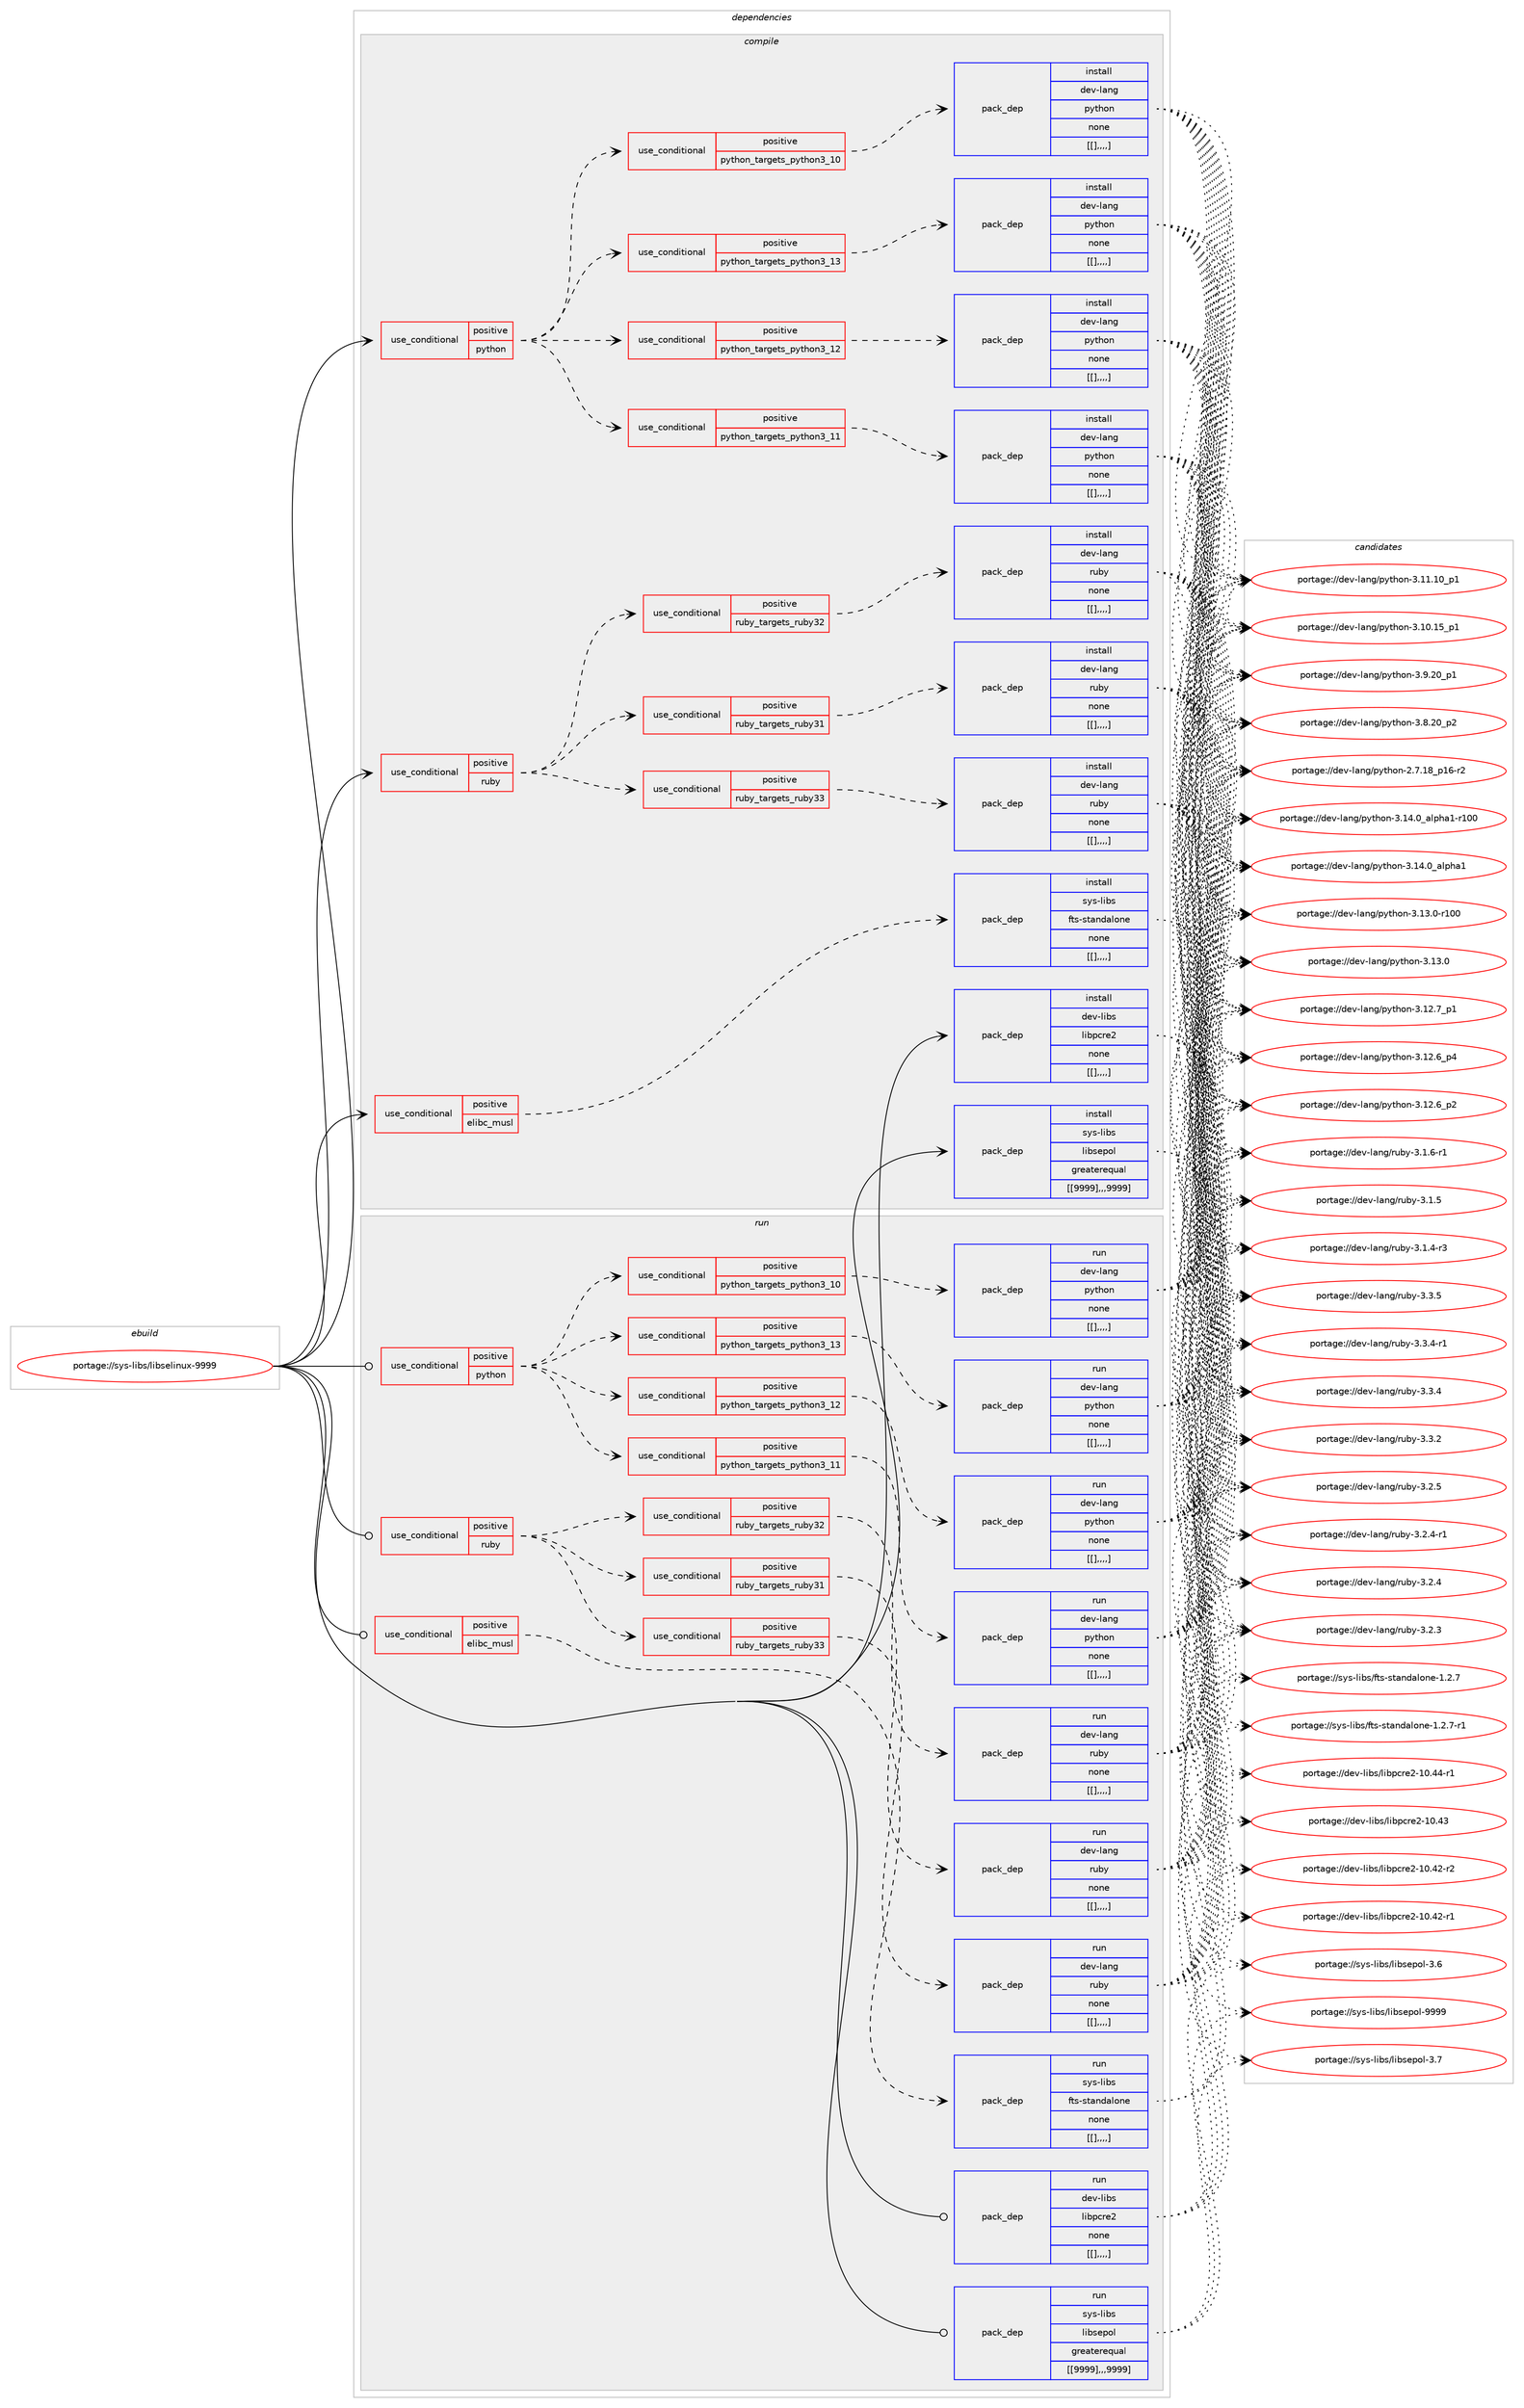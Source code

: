 digraph prolog {

# *************
# Graph options
# *************

newrank=true;
concentrate=true;
compound=true;
graph [rankdir=LR,fontname=Helvetica,fontsize=10,ranksep=1.5];#, ranksep=2.5, nodesep=0.2];
edge  [arrowhead=vee];
node  [fontname=Helvetica,fontsize=10];

# **********
# The ebuild
# **********

subgraph cluster_leftcol {
color=gray;
label=<<i>ebuild</i>>;
id [label="portage://sys-libs/libselinux-9999", color=red, width=4, href="../sys-libs/libselinux-9999.svg"];
}

# ****************
# The dependencies
# ****************

subgraph cluster_midcol {
color=gray;
label=<<i>dependencies</i>>;
subgraph cluster_compile {
fillcolor="#eeeeee";
style=filled;
label=<<i>compile</i>>;
subgraph cond124552 {
dependency465092 [label=<<TABLE BORDER="0" CELLBORDER="1" CELLSPACING="0" CELLPADDING="4"><TR><TD ROWSPAN="3" CELLPADDING="10">use_conditional</TD></TR><TR><TD>positive</TD></TR><TR><TD>elibc_musl</TD></TR></TABLE>>, shape=none, color=red];
subgraph pack337364 {
dependency465265 [label=<<TABLE BORDER="0" CELLBORDER="1" CELLSPACING="0" CELLPADDING="4" WIDTH="220"><TR><TD ROWSPAN="6" CELLPADDING="30">pack_dep</TD></TR><TR><TD WIDTH="110">install</TD></TR><TR><TD>sys-libs</TD></TR><TR><TD>fts-standalone</TD></TR><TR><TD>none</TD></TR><TR><TD>[[],,,,]</TD></TR></TABLE>>, shape=none, color=blue];
}
dependency465092:e -> dependency465265:w [weight=20,style="dashed",arrowhead="vee"];
}
id:e -> dependency465092:w [weight=20,style="solid",arrowhead="vee"];
subgraph cond124660 {
dependency465354 [label=<<TABLE BORDER="0" CELLBORDER="1" CELLSPACING="0" CELLPADDING="4"><TR><TD ROWSPAN="3" CELLPADDING="10">use_conditional</TD></TR><TR><TD>positive</TD></TR><TR><TD>python</TD></TR></TABLE>>, shape=none, color=red];
subgraph cond124706 {
dependency465427 [label=<<TABLE BORDER="0" CELLBORDER="1" CELLSPACING="0" CELLPADDING="4"><TR><TD ROWSPAN="3" CELLPADDING="10">use_conditional</TD></TR><TR><TD>positive</TD></TR><TR><TD>python_targets_python3_10</TD></TR></TABLE>>, shape=none, color=red];
subgraph pack337456 {
dependency465448 [label=<<TABLE BORDER="0" CELLBORDER="1" CELLSPACING="0" CELLPADDING="4" WIDTH="220"><TR><TD ROWSPAN="6" CELLPADDING="30">pack_dep</TD></TR><TR><TD WIDTH="110">install</TD></TR><TR><TD>dev-lang</TD></TR><TR><TD>python</TD></TR><TR><TD>none</TD></TR><TR><TD>[[],,,,]</TD></TR></TABLE>>, shape=none, color=blue];
}
dependency465427:e -> dependency465448:w [weight=20,style="dashed",arrowhead="vee"];
}
dependency465354:e -> dependency465427:w [weight=20,style="dashed",arrowhead="vee"];
subgraph cond124742 {
dependency465542 [label=<<TABLE BORDER="0" CELLBORDER="1" CELLSPACING="0" CELLPADDING="4"><TR><TD ROWSPAN="3" CELLPADDING="10">use_conditional</TD></TR><TR><TD>positive</TD></TR><TR><TD>python_targets_python3_11</TD></TR></TABLE>>, shape=none, color=red];
subgraph pack337548 {
dependency465567 [label=<<TABLE BORDER="0" CELLBORDER="1" CELLSPACING="0" CELLPADDING="4" WIDTH="220"><TR><TD ROWSPAN="6" CELLPADDING="30">pack_dep</TD></TR><TR><TD WIDTH="110">install</TD></TR><TR><TD>dev-lang</TD></TR><TR><TD>python</TD></TR><TR><TD>none</TD></TR><TR><TD>[[],,,,]</TD></TR></TABLE>>, shape=none, color=blue];
}
dependency465542:e -> dependency465567:w [weight=20,style="dashed",arrowhead="vee"];
}
dependency465354:e -> dependency465542:w [weight=20,style="dashed",arrowhead="vee"];
subgraph cond124786 {
dependency465715 [label=<<TABLE BORDER="0" CELLBORDER="1" CELLSPACING="0" CELLPADDING="4"><TR><TD ROWSPAN="3" CELLPADDING="10">use_conditional</TD></TR><TR><TD>positive</TD></TR><TR><TD>python_targets_python3_12</TD></TR></TABLE>>, shape=none, color=red];
subgraph pack337650 {
dependency465791 [label=<<TABLE BORDER="0" CELLBORDER="1" CELLSPACING="0" CELLPADDING="4" WIDTH="220"><TR><TD ROWSPAN="6" CELLPADDING="30">pack_dep</TD></TR><TR><TD WIDTH="110">install</TD></TR><TR><TD>dev-lang</TD></TR><TR><TD>python</TD></TR><TR><TD>none</TD></TR><TR><TD>[[],,,,]</TD></TR></TABLE>>, shape=none, color=blue];
}
dependency465715:e -> dependency465791:w [weight=20,style="dashed",arrowhead="vee"];
}
dependency465354:e -> dependency465715:w [weight=20,style="dashed",arrowhead="vee"];
subgraph cond124853 {
dependency465841 [label=<<TABLE BORDER="0" CELLBORDER="1" CELLSPACING="0" CELLPADDING="4"><TR><TD ROWSPAN="3" CELLPADDING="10">use_conditional</TD></TR><TR><TD>positive</TD></TR><TR><TD>python_targets_python3_13</TD></TR></TABLE>>, shape=none, color=red];
subgraph pack337727 {
dependency465863 [label=<<TABLE BORDER="0" CELLBORDER="1" CELLSPACING="0" CELLPADDING="4" WIDTH="220"><TR><TD ROWSPAN="6" CELLPADDING="30">pack_dep</TD></TR><TR><TD WIDTH="110">install</TD></TR><TR><TD>dev-lang</TD></TR><TR><TD>python</TD></TR><TR><TD>none</TD></TR><TR><TD>[[],,,,]</TD></TR></TABLE>>, shape=none, color=blue];
}
dependency465841:e -> dependency465863:w [weight=20,style="dashed",arrowhead="vee"];
}
dependency465354:e -> dependency465841:w [weight=20,style="dashed",arrowhead="vee"];
}
id:e -> dependency465354:w [weight=20,style="solid",arrowhead="vee"];
subgraph cond124864 {
dependency465870 [label=<<TABLE BORDER="0" CELLBORDER="1" CELLSPACING="0" CELLPADDING="4"><TR><TD ROWSPAN="3" CELLPADDING="10">use_conditional</TD></TR><TR><TD>positive</TD></TR><TR><TD>ruby</TD></TR></TABLE>>, shape=none, color=red];
subgraph cond124870 {
dependency465907 [label=<<TABLE BORDER="0" CELLBORDER="1" CELLSPACING="0" CELLPADDING="4"><TR><TD ROWSPAN="3" CELLPADDING="10">use_conditional</TD></TR><TR><TD>positive</TD></TR><TR><TD>ruby_targets_ruby31</TD></TR></TABLE>>, shape=none, color=red];
subgraph pack337798 {
dependency465969 [label=<<TABLE BORDER="0" CELLBORDER="1" CELLSPACING="0" CELLPADDING="4" WIDTH="220"><TR><TD ROWSPAN="6" CELLPADDING="30">pack_dep</TD></TR><TR><TD WIDTH="110">install</TD></TR><TR><TD>dev-lang</TD></TR><TR><TD>ruby</TD></TR><TR><TD>none</TD></TR><TR><TD>[[],,,,]</TD></TR></TABLE>>, shape=none, color=blue];
}
dependency465907:e -> dependency465969:w [weight=20,style="dashed",arrowhead="vee"];
}
dependency465870:e -> dependency465907:w [weight=20,style="dashed",arrowhead="vee"];
subgraph cond124900 {
dependency465985 [label=<<TABLE BORDER="0" CELLBORDER="1" CELLSPACING="0" CELLPADDING="4"><TR><TD ROWSPAN="3" CELLPADDING="10">use_conditional</TD></TR><TR><TD>positive</TD></TR><TR><TD>ruby_targets_ruby32</TD></TR></TABLE>>, shape=none, color=red];
subgraph pack337818 {
dependency465987 [label=<<TABLE BORDER="0" CELLBORDER="1" CELLSPACING="0" CELLPADDING="4" WIDTH="220"><TR><TD ROWSPAN="6" CELLPADDING="30">pack_dep</TD></TR><TR><TD WIDTH="110">install</TD></TR><TR><TD>dev-lang</TD></TR><TR><TD>ruby</TD></TR><TR><TD>none</TD></TR><TR><TD>[[],,,,]</TD></TR></TABLE>>, shape=none, color=blue];
}
dependency465985:e -> dependency465987:w [weight=20,style="dashed",arrowhead="vee"];
}
dependency465870:e -> dependency465985:w [weight=20,style="dashed",arrowhead="vee"];
subgraph cond124917 {
dependency466015 [label=<<TABLE BORDER="0" CELLBORDER="1" CELLSPACING="0" CELLPADDING="4"><TR><TD ROWSPAN="3" CELLPADDING="10">use_conditional</TD></TR><TR><TD>positive</TD></TR><TR><TD>ruby_targets_ruby33</TD></TR></TABLE>>, shape=none, color=red];
subgraph pack337837 {
dependency466018 [label=<<TABLE BORDER="0" CELLBORDER="1" CELLSPACING="0" CELLPADDING="4" WIDTH="220"><TR><TD ROWSPAN="6" CELLPADDING="30">pack_dep</TD></TR><TR><TD WIDTH="110">install</TD></TR><TR><TD>dev-lang</TD></TR><TR><TD>ruby</TD></TR><TR><TD>none</TD></TR><TR><TD>[[],,,,]</TD></TR></TABLE>>, shape=none, color=blue];
}
dependency466015:e -> dependency466018:w [weight=20,style="dashed",arrowhead="vee"];
}
dependency465870:e -> dependency466015:w [weight=20,style="dashed",arrowhead="vee"];
}
id:e -> dependency465870:w [weight=20,style="solid",arrowhead="vee"];
subgraph pack337841 {
dependency466021 [label=<<TABLE BORDER="0" CELLBORDER="1" CELLSPACING="0" CELLPADDING="4" WIDTH="220"><TR><TD ROWSPAN="6" CELLPADDING="30">pack_dep</TD></TR><TR><TD WIDTH="110">install</TD></TR><TR><TD>dev-libs</TD></TR><TR><TD>libpcre2</TD></TR><TR><TD>none</TD></TR><TR><TD>[[],,,,]</TD></TR></TABLE>>, shape=none, color=blue];
}
id:e -> dependency466021:w [weight=20,style="solid",arrowhead="vee"];
subgraph pack337849 {
dependency466066 [label=<<TABLE BORDER="0" CELLBORDER="1" CELLSPACING="0" CELLPADDING="4" WIDTH="220"><TR><TD ROWSPAN="6" CELLPADDING="30">pack_dep</TD></TR><TR><TD WIDTH="110">install</TD></TR><TR><TD>sys-libs</TD></TR><TR><TD>libsepol</TD></TR><TR><TD>greaterequal</TD></TR><TR><TD>[[9999],,,9999]</TD></TR></TABLE>>, shape=none, color=blue];
}
id:e -> dependency466066:w [weight=20,style="solid",arrowhead="vee"];
}
subgraph cluster_compileandrun {
fillcolor="#eeeeee";
style=filled;
label=<<i>compile and run</i>>;
}
subgraph cluster_run {
fillcolor="#eeeeee";
style=filled;
label=<<i>run</i>>;
subgraph cond124941 {
dependency466081 [label=<<TABLE BORDER="0" CELLBORDER="1" CELLSPACING="0" CELLPADDING="4"><TR><TD ROWSPAN="3" CELLPADDING="10">use_conditional</TD></TR><TR><TD>positive</TD></TR><TR><TD>elibc_musl</TD></TR></TABLE>>, shape=none, color=red];
subgraph pack337892 {
dependency466113 [label=<<TABLE BORDER="0" CELLBORDER="1" CELLSPACING="0" CELLPADDING="4" WIDTH="220"><TR><TD ROWSPAN="6" CELLPADDING="30">pack_dep</TD></TR><TR><TD WIDTH="110">run</TD></TR><TR><TD>sys-libs</TD></TR><TR><TD>fts-standalone</TD></TR><TR><TD>none</TD></TR><TR><TD>[[],,,,]</TD></TR></TABLE>>, shape=none, color=blue];
}
dependency466081:e -> dependency466113:w [weight=20,style="dashed",arrowhead="vee"];
}
id:e -> dependency466081:w [weight=20,style="solid",arrowhead="odot"];
subgraph cond124957 {
dependency466129 [label=<<TABLE BORDER="0" CELLBORDER="1" CELLSPACING="0" CELLPADDING="4"><TR><TD ROWSPAN="3" CELLPADDING="10">use_conditional</TD></TR><TR><TD>positive</TD></TR><TR><TD>python</TD></TR></TABLE>>, shape=none, color=red];
subgraph cond124966 {
dependency466152 [label=<<TABLE BORDER="0" CELLBORDER="1" CELLSPACING="0" CELLPADDING="4"><TR><TD ROWSPAN="3" CELLPADDING="10">use_conditional</TD></TR><TR><TD>positive</TD></TR><TR><TD>python_targets_python3_10</TD></TR></TABLE>>, shape=none, color=red];
subgraph pack337933 {
dependency466183 [label=<<TABLE BORDER="0" CELLBORDER="1" CELLSPACING="0" CELLPADDING="4" WIDTH="220"><TR><TD ROWSPAN="6" CELLPADDING="30">pack_dep</TD></TR><TR><TD WIDTH="110">run</TD></TR><TR><TD>dev-lang</TD></TR><TR><TD>python</TD></TR><TR><TD>none</TD></TR><TR><TD>[[],,,,]</TD></TR></TABLE>>, shape=none, color=blue];
}
dependency466152:e -> dependency466183:w [weight=20,style="dashed",arrowhead="vee"];
}
dependency466129:e -> dependency466152:w [weight=20,style="dashed",arrowhead="vee"];
subgraph cond124982 {
dependency466214 [label=<<TABLE BORDER="0" CELLBORDER="1" CELLSPACING="0" CELLPADDING="4"><TR><TD ROWSPAN="3" CELLPADDING="10">use_conditional</TD></TR><TR><TD>positive</TD></TR><TR><TD>python_targets_python3_11</TD></TR></TABLE>>, shape=none, color=red];
subgraph pack337972 {
dependency466246 [label=<<TABLE BORDER="0" CELLBORDER="1" CELLSPACING="0" CELLPADDING="4" WIDTH="220"><TR><TD ROWSPAN="6" CELLPADDING="30">pack_dep</TD></TR><TR><TD WIDTH="110">run</TD></TR><TR><TD>dev-lang</TD></TR><TR><TD>python</TD></TR><TR><TD>none</TD></TR><TR><TD>[[],,,,]</TD></TR></TABLE>>, shape=none, color=blue];
}
dependency466214:e -> dependency466246:w [weight=20,style="dashed",arrowhead="vee"];
}
dependency466129:e -> dependency466214:w [weight=20,style="dashed",arrowhead="vee"];
subgraph cond125003 {
dependency466259 [label=<<TABLE BORDER="0" CELLBORDER="1" CELLSPACING="0" CELLPADDING="4"><TR><TD ROWSPAN="3" CELLPADDING="10">use_conditional</TD></TR><TR><TD>positive</TD></TR><TR><TD>python_targets_python3_12</TD></TR></TABLE>>, shape=none, color=red];
subgraph pack338039 {
dependency466354 [label=<<TABLE BORDER="0" CELLBORDER="1" CELLSPACING="0" CELLPADDING="4" WIDTH="220"><TR><TD ROWSPAN="6" CELLPADDING="30">pack_dep</TD></TR><TR><TD WIDTH="110">run</TD></TR><TR><TD>dev-lang</TD></TR><TR><TD>python</TD></TR><TR><TD>none</TD></TR><TR><TD>[[],,,,]</TD></TR></TABLE>>, shape=none, color=blue];
}
dependency466259:e -> dependency466354:w [weight=20,style="dashed",arrowhead="vee"];
}
dependency466129:e -> dependency466259:w [weight=20,style="dashed",arrowhead="vee"];
subgraph cond125046 {
dependency466370 [label=<<TABLE BORDER="0" CELLBORDER="1" CELLSPACING="0" CELLPADDING="4"><TR><TD ROWSPAN="3" CELLPADDING="10">use_conditional</TD></TR><TR><TD>positive</TD></TR><TR><TD>python_targets_python3_13</TD></TR></TABLE>>, shape=none, color=red];
subgraph pack338062 {
dependency466377 [label=<<TABLE BORDER="0" CELLBORDER="1" CELLSPACING="0" CELLPADDING="4" WIDTH="220"><TR><TD ROWSPAN="6" CELLPADDING="30">pack_dep</TD></TR><TR><TD WIDTH="110">run</TD></TR><TR><TD>dev-lang</TD></TR><TR><TD>python</TD></TR><TR><TD>none</TD></TR><TR><TD>[[],,,,]</TD></TR></TABLE>>, shape=none, color=blue];
}
dependency466370:e -> dependency466377:w [weight=20,style="dashed",arrowhead="vee"];
}
dependency466129:e -> dependency466370:w [weight=20,style="dashed",arrowhead="vee"];
}
id:e -> dependency466129:w [weight=20,style="solid",arrowhead="odot"];
subgraph cond125055 {
dependency466384 [label=<<TABLE BORDER="0" CELLBORDER="1" CELLSPACING="0" CELLPADDING="4"><TR><TD ROWSPAN="3" CELLPADDING="10">use_conditional</TD></TR><TR><TD>positive</TD></TR><TR><TD>ruby</TD></TR></TABLE>>, shape=none, color=red];
subgraph cond125057 {
dependency466398 [label=<<TABLE BORDER="0" CELLBORDER="1" CELLSPACING="0" CELLPADDING="4"><TR><TD ROWSPAN="3" CELLPADDING="10">use_conditional</TD></TR><TR><TD>positive</TD></TR><TR><TD>ruby_targets_ruby31</TD></TR></TABLE>>, shape=none, color=red];
subgraph pack338082 {
dependency466488 [label=<<TABLE BORDER="0" CELLBORDER="1" CELLSPACING="0" CELLPADDING="4" WIDTH="220"><TR><TD ROWSPAN="6" CELLPADDING="30">pack_dep</TD></TR><TR><TD WIDTH="110">run</TD></TR><TR><TD>dev-lang</TD></TR><TR><TD>ruby</TD></TR><TR><TD>none</TD></TR><TR><TD>[[],,,,]</TD></TR></TABLE>>, shape=none, color=blue];
}
dependency466398:e -> dependency466488:w [weight=20,style="dashed",arrowhead="vee"];
}
dependency466384:e -> dependency466398:w [weight=20,style="dashed",arrowhead="vee"];
subgraph cond125104 {
dependency466518 [label=<<TABLE BORDER="0" CELLBORDER="1" CELLSPACING="0" CELLPADDING="4"><TR><TD ROWSPAN="3" CELLPADDING="10">use_conditional</TD></TR><TR><TD>positive</TD></TR><TR><TD>ruby_targets_ruby32</TD></TR></TABLE>>, shape=none, color=red];
subgraph pack338169 {
dependency466580 [label=<<TABLE BORDER="0" CELLBORDER="1" CELLSPACING="0" CELLPADDING="4" WIDTH="220"><TR><TD ROWSPAN="6" CELLPADDING="30">pack_dep</TD></TR><TR><TD WIDTH="110">run</TD></TR><TR><TD>dev-lang</TD></TR><TR><TD>ruby</TD></TR><TR><TD>none</TD></TR><TR><TD>[[],,,,]</TD></TR></TABLE>>, shape=none, color=blue];
}
dependency466518:e -> dependency466580:w [weight=20,style="dashed",arrowhead="vee"];
}
dependency466384:e -> dependency466518:w [weight=20,style="dashed",arrowhead="vee"];
subgraph cond125140 {
dependency466599 [label=<<TABLE BORDER="0" CELLBORDER="1" CELLSPACING="0" CELLPADDING="4"><TR><TD ROWSPAN="3" CELLPADDING="10">use_conditional</TD></TR><TR><TD>positive</TD></TR><TR><TD>ruby_targets_ruby33</TD></TR></TABLE>>, shape=none, color=red];
subgraph pack338215 {
dependency466643 [label=<<TABLE BORDER="0" CELLBORDER="1" CELLSPACING="0" CELLPADDING="4" WIDTH="220"><TR><TD ROWSPAN="6" CELLPADDING="30">pack_dep</TD></TR><TR><TD WIDTH="110">run</TD></TR><TR><TD>dev-lang</TD></TR><TR><TD>ruby</TD></TR><TR><TD>none</TD></TR><TR><TD>[[],,,,]</TD></TR></TABLE>>, shape=none, color=blue];
}
dependency466599:e -> dependency466643:w [weight=20,style="dashed",arrowhead="vee"];
}
dependency466384:e -> dependency466599:w [weight=20,style="dashed",arrowhead="vee"];
}
id:e -> dependency466384:w [weight=20,style="solid",arrowhead="odot"];
subgraph pack338225 {
dependency466665 [label=<<TABLE BORDER="0" CELLBORDER="1" CELLSPACING="0" CELLPADDING="4" WIDTH="220"><TR><TD ROWSPAN="6" CELLPADDING="30">pack_dep</TD></TR><TR><TD WIDTH="110">run</TD></TR><TR><TD>dev-libs</TD></TR><TR><TD>libpcre2</TD></TR><TR><TD>none</TD></TR><TR><TD>[[],,,,]</TD></TR></TABLE>>, shape=none, color=blue];
}
id:e -> dependency466665:w [weight=20,style="solid",arrowhead="odot"];
subgraph pack338250 {
dependency466717 [label=<<TABLE BORDER="0" CELLBORDER="1" CELLSPACING="0" CELLPADDING="4" WIDTH="220"><TR><TD ROWSPAN="6" CELLPADDING="30">pack_dep</TD></TR><TR><TD WIDTH="110">run</TD></TR><TR><TD>sys-libs</TD></TR><TR><TD>libsepol</TD></TR><TR><TD>greaterequal</TD></TR><TR><TD>[[9999],,,9999]</TD></TR></TABLE>>, shape=none, color=blue];
}
id:e -> dependency466717:w [weight=20,style="solid",arrowhead="odot"];
}
}

# **************
# The candidates
# **************

subgraph cluster_choices {
rank=same;
color=gray;
label=<<i>candidates</i>>;

subgraph choice337962 {
color=black;
nodesep=1;
choice1151211154510810598115471021161154511511697110100971081111101014549465046554511449 [label="portage://sys-libs/fts-standalone-1.2.7-r1", color=red, width=4,href="../sys-libs/fts-standalone-1.2.7-r1.svg"];
choice115121115451081059811547102116115451151169711010097108111110101454946504655 [label="portage://sys-libs/fts-standalone-1.2.7", color=red, width=4,href="../sys-libs/fts-standalone-1.2.7.svg"];
dependency465265:e -> choice1151211154510810598115471021161154511511697110100971081111101014549465046554511449:w [style=dotted,weight="100"];
dependency465265:e -> choice115121115451081059811547102116115451151169711010097108111110101454946504655:w [style=dotted,weight="100"];
}
subgraph choice337966 {
color=black;
nodesep=1;
choice100101118451089711010347112121116104111110455146495246489597108112104974945114494848 [label="portage://dev-lang/python-3.14.0_alpha1-r100", color=red, width=4,href="../dev-lang/python-3.14.0_alpha1-r100.svg"];
choice1001011184510897110103471121211161041111104551464952464895971081121049749 [label="portage://dev-lang/python-3.14.0_alpha1", color=red, width=4,href="../dev-lang/python-3.14.0_alpha1.svg"];
choice1001011184510897110103471121211161041111104551464951464845114494848 [label="portage://dev-lang/python-3.13.0-r100", color=red, width=4,href="../dev-lang/python-3.13.0-r100.svg"];
choice10010111845108971101034711212111610411111045514649514648 [label="portage://dev-lang/python-3.13.0", color=red, width=4,href="../dev-lang/python-3.13.0.svg"];
choice100101118451089711010347112121116104111110455146495046559511249 [label="portage://dev-lang/python-3.12.7_p1", color=red, width=4,href="../dev-lang/python-3.12.7_p1.svg"];
choice100101118451089711010347112121116104111110455146495046549511252 [label="portage://dev-lang/python-3.12.6_p4", color=red, width=4,href="../dev-lang/python-3.12.6_p4.svg"];
choice100101118451089711010347112121116104111110455146495046549511250 [label="portage://dev-lang/python-3.12.6_p2", color=red, width=4,href="../dev-lang/python-3.12.6_p2.svg"];
choice10010111845108971101034711212111610411111045514649494649489511249 [label="portage://dev-lang/python-3.11.10_p1", color=red, width=4,href="../dev-lang/python-3.11.10_p1.svg"];
choice10010111845108971101034711212111610411111045514649484649539511249 [label="portage://dev-lang/python-3.10.15_p1", color=red, width=4,href="../dev-lang/python-3.10.15_p1.svg"];
choice100101118451089711010347112121116104111110455146574650489511249 [label="portage://dev-lang/python-3.9.20_p1", color=red, width=4,href="../dev-lang/python-3.9.20_p1.svg"];
choice100101118451089711010347112121116104111110455146564650489511250 [label="portage://dev-lang/python-3.8.20_p2", color=red, width=4,href="../dev-lang/python-3.8.20_p2.svg"];
choice100101118451089711010347112121116104111110455046554649569511249544511450 [label="portage://dev-lang/python-2.7.18_p16-r2", color=red, width=4,href="../dev-lang/python-2.7.18_p16-r2.svg"];
dependency465448:e -> choice100101118451089711010347112121116104111110455146495246489597108112104974945114494848:w [style=dotted,weight="100"];
dependency465448:e -> choice1001011184510897110103471121211161041111104551464952464895971081121049749:w [style=dotted,weight="100"];
dependency465448:e -> choice1001011184510897110103471121211161041111104551464951464845114494848:w [style=dotted,weight="100"];
dependency465448:e -> choice10010111845108971101034711212111610411111045514649514648:w [style=dotted,weight="100"];
dependency465448:e -> choice100101118451089711010347112121116104111110455146495046559511249:w [style=dotted,weight="100"];
dependency465448:e -> choice100101118451089711010347112121116104111110455146495046549511252:w [style=dotted,weight="100"];
dependency465448:e -> choice100101118451089711010347112121116104111110455146495046549511250:w [style=dotted,weight="100"];
dependency465448:e -> choice10010111845108971101034711212111610411111045514649494649489511249:w [style=dotted,weight="100"];
dependency465448:e -> choice10010111845108971101034711212111610411111045514649484649539511249:w [style=dotted,weight="100"];
dependency465448:e -> choice100101118451089711010347112121116104111110455146574650489511249:w [style=dotted,weight="100"];
dependency465448:e -> choice100101118451089711010347112121116104111110455146564650489511250:w [style=dotted,weight="100"];
dependency465448:e -> choice100101118451089711010347112121116104111110455046554649569511249544511450:w [style=dotted,weight="100"];
}
subgraph choice337984 {
color=black;
nodesep=1;
choice100101118451089711010347112121116104111110455146495246489597108112104974945114494848 [label="portage://dev-lang/python-3.14.0_alpha1-r100", color=red, width=4,href="../dev-lang/python-3.14.0_alpha1-r100.svg"];
choice1001011184510897110103471121211161041111104551464952464895971081121049749 [label="portage://dev-lang/python-3.14.0_alpha1", color=red, width=4,href="../dev-lang/python-3.14.0_alpha1.svg"];
choice1001011184510897110103471121211161041111104551464951464845114494848 [label="portage://dev-lang/python-3.13.0-r100", color=red, width=4,href="../dev-lang/python-3.13.0-r100.svg"];
choice10010111845108971101034711212111610411111045514649514648 [label="portage://dev-lang/python-3.13.0", color=red, width=4,href="../dev-lang/python-3.13.0.svg"];
choice100101118451089711010347112121116104111110455146495046559511249 [label="portage://dev-lang/python-3.12.7_p1", color=red, width=4,href="../dev-lang/python-3.12.7_p1.svg"];
choice100101118451089711010347112121116104111110455146495046549511252 [label="portage://dev-lang/python-3.12.6_p4", color=red, width=4,href="../dev-lang/python-3.12.6_p4.svg"];
choice100101118451089711010347112121116104111110455146495046549511250 [label="portage://dev-lang/python-3.12.6_p2", color=red, width=4,href="../dev-lang/python-3.12.6_p2.svg"];
choice10010111845108971101034711212111610411111045514649494649489511249 [label="portage://dev-lang/python-3.11.10_p1", color=red, width=4,href="../dev-lang/python-3.11.10_p1.svg"];
choice10010111845108971101034711212111610411111045514649484649539511249 [label="portage://dev-lang/python-3.10.15_p1", color=red, width=4,href="../dev-lang/python-3.10.15_p1.svg"];
choice100101118451089711010347112121116104111110455146574650489511249 [label="portage://dev-lang/python-3.9.20_p1", color=red, width=4,href="../dev-lang/python-3.9.20_p1.svg"];
choice100101118451089711010347112121116104111110455146564650489511250 [label="portage://dev-lang/python-3.8.20_p2", color=red, width=4,href="../dev-lang/python-3.8.20_p2.svg"];
choice100101118451089711010347112121116104111110455046554649569511249544511450 [label="portage://dev-lang/python-2.7.18_p16-r2", color=red, width=4,href="../dev-lang/python-2.7.18_p16-r2.svg"];
dependency465567:e -> choice100101118451089711010347112121116104111110455146495246489597108112104974945114494848:w [style=dotted,weight="100"];
dependency465567:e -> choice1001011184510897110103471121211161041111104551464952464895971081121049749:w [style=dotted,weight="100"];
dependency465567:e -> choice1001011184510897110103471121211161041111104551464951464845114494848:w [style=dotted,weight="100"];
dependency465567:e -> choice10010111845108971101034711212111610411111045514649514648:w [style=dotted,weight="100"];
dependency465567:e -> choice100101118451089711010347112121116104111110455146495046559511249:w [style=dotted,weight="100"];
dependency465567:e -> choice100101118451089711010347112121116104111110455146495046549511252:w [style=dotted,weight="100"];
dependency465567:e -> choice100101118451089711010347112121116104111110455146495046549511250:w [style=dotted,weight="100"];
dependency465567:e -> choice10010111845108971101034711212111610411111045514649494649489511249:w [style=dotted,weight="100"];
dependency465567:e -> choice10010111845108971101034711212111610411111045514649484649539511249:w [style=dotted,weight="100"];
dependency465567:e -> choice100101118451089711010347112121116104111110455146574650489511249:w [style=dotted,weight="100"];
dependency465567:e -> choice100101118451089711010347112121116104111110455146564650489511250:w [style=dotted,weight="100"];
dependency465567:e -> choice100101118451089711010347112121116104111110455046554649569511249544511450:w [style=dotted,weight="100"];
}
subgraph choice338007 {
color=black;
nodesep=1;
choice100101118451089711010347112121116104111110455146495246489597108112104974945114494848 [label="portage://dev-lang/python-3.14.0_alpha1-r100", color=red, width=4,href="../dev-lang/python-3.14.0_alpha1-r100.svg"];
choice1001011184510897110103471121211161041111104551464952464895971081121049749 [label="portage://dev-lang/python-3.14.0_alpha1", color=red, width=4,href="../dev-lang/python-3.14.0_alpha1.svg"];
choice1001011184510897110103471121211161041111104551464951464845114494848 [label="portage://dev-lang/python-3.13.0-r100", color=red, width=4,href="../dev-lang/python-3.13.0-r100.svg"];
choice10010111845108971101034711212111610411111045514649514648 [label="portage://dev-lang/python-3.13.0", color=red, width=4,href="../dev-lang/python-3.13.0.svg"];
choice100101118451089711010347112121116104111110455146495046559511249 [label="portage://dev-lang/python-3.12.7_p1", color=red, width=4,href="../dev-lang/python-3.12.7_p1.svg"];
choice100101118451089711010347112121116104111110455146495046549511252 [label="portage://dev-lang/python-3.12.6_p4", color=red, width=4,href="../dev-lang/python-3.12.6_p4.svg"];
choice100101118451089711010347112121116104111110455146495046549511250 [label="portage://dev-lang/python-3.12.6_p2", color=red, width=4,href="../dev-lang/python-3.12.6_p2.svg"];
choice10010111845108971101034711212111610411111045514649494649489511249 [label="portage://dev-lang/python-3.11.10_p1", color=red, width=4,href="../dev-lang/python-3.11.10_p1.svg"];
choice10010111845108971101034711212111610411111045514649484649539511249 [label="portage://dev-lang/python-3.10.15_p1", color=red, width=4,href="../dev-lang/python-3.10.15_p1.svg"];
choice100101118451089711010347112121116104111110455146574650489511249 [label="portage://dev-lang/python-3.9.20_p1", color=red, width=4,href="../dev-lang/python-3.9.20_p1.svg"];
choice100101118451089711010347112121116104111110455146564650489511250 [label="portage://dev-lang/python-3.8.20_p2", color=red, width=4,href="../dev-lang/python-3.8.20_p2.svg"];
choice100101118451089711010347112121116104111110455046554649569511249544511450 [label="portage://dev-lang/python-2.7.18_p16-r2", color=red, width=4,href="../dev-lang/python-2.7.18_p16-r2.svg"];
dependency465791:e -> choice100101118451089711010347112121116104111110455146495246489597108112104974945114494848:w [style=dotted,weight="100"];
dependency465791:e -> choice1001011184510897110103471121211161041111104551464952464895971081121049749:w [style=dotted,weight="100"];
dependency465791:e -> choice1001011184510897110103471121211161041111104551464951464845114494848:w [style=dotted,weight="100"];
dependency465791:e -> choice10010111845108971101034711212111610411111045514649514648:w [style=dotted,weight="100"];
dependency465791:e -> choice100101118451089711010347112121116104111110455146495046559511249:w [style=dotted,weight="100"];
dependency465791:e -> choice100101118451089711010347112121116104111110455146495046549511252:w [style=dotted,weight="100"];
dependency465791:e -> choice100101118451089711010347112121116104111110455146495046549511250:w [style=dotted,weight="100"];
dependency465791:e -> choice10010111845108971101034711212111610411111045514649494649489511249:w [style=dotted,weight="100"];
dependency465791:e -> choice10010111845108971101034711212111610411111045514649484649539511249:w [style=dotted,weight="100"];
dependency465791:e -> choice100101118451089711010347112121116104111110455146574650489511249:w [style=dotted,weight="100"];
dependency465791:e -> choice100101118451089711010347112121116104111110455146564650489511250:w [style=dotted,weight="100"];
dependency465791:e -> choice100101118451089711010347112121116104111110455046554649569511249544511450:w [style=dotted,weight="100"];
}
subgraph choice338028 {
color=black;
nodesep=1;
choice100101118451089711010347112121116104111110455146495246489597108112104974945114494848 [label="portage://dev-lang/python-3.14.0_alpha1-r100", color=red, width=4,href="../dev-lang/python-3.14.0_alpha1-r100.svg"];
choice1001011184510897110103471121211161041111104551464952464895971081121049749 [label="portage://dev-lang/python-3.14.0_alpha1", color=red, width=4,href="../dev-lang/python-3.14.0_alpha1.svg"];
choice1001011184510897110103471121211161041111104551464951464845114494848 [label="portage://dev-lang/python-3.13.0-r100", color=red, width=4,href="../dev-lang/python-3.13.0-r100.svg"];
choice10010111845108971101034711212111610411111045514649514648 [label="portage://dev-lang/python-3.13.0", color=red, width=4,href="../dev-lang/python-3.13.0.svg"];
choice100101118451089711010347112121116104111110455146495046559511249 [label="portage://dev-lang/python-3.12.7_p1", color=red, width=4,href="../dev-lang/python-3.12.7_p1.svg"];
choice100101118451089711010347112121116104111110455146495046549511252 [label="portage://dev-lang/python-3.12.6_p4", color=red, width=4,href="../dev-lang/python-3.12.6_p4.svg"];
choice100101118451089711010347112121116104111110455146495046549511250 [label="portage://dev-lang/python-3.12.6_p2", color=red, width=4,href="../dev-lang/python-3.12.6_p2.svg"];
choice10010111845108971101034711212111610411111045514649494649489511249 [label="portage://dev-lang/python-3.11.10_p1", color=red, width=4,href="../dev-lang/python-3.11.10_p1.svg"];
choice10010111845108971101034711212111610411111045514649484649539511249 [label="portage://dev-lang/python-3.10.15_p1", color=red, width=4,href="../dev-lang/python-3.10.15_p1.svg"];
choice100101118451089711010347112121116104111110455146574650489511249 [label="portage://dev-lang/python-3.9.20_p1", color=red, width=4,href="../dev-lang/python-3.9.20_p1.svg"];
choice100101118451089711010347112121116104111110455146564650489511250 [label="portage://dev-lang/python-3.8.20_p2", color=red, width=4,href="../dev-lang/python-3.8.20_p2.svg"];
choice100101118451089711010347112121116104111110455046554649569511249544511450 [label="portage://dev-lang/python-2.7.18_p16-r2", color=red, width=4,href="../dev-lang/python-2.7.18_p16-r2.svg"];
dependency465863:e -> choice100101118451089711010347112121116104111110455146495246489597108112104974945114494848:w [style=dotted,weight="100"];
dependency465863:e -> choice1001011184510897110103471121211161041111104551464952464895971081121049749:w [style=dotted,weight="100"];
dependency465863:e -> choice1001011184510897110103471121211161041111104551464951464845114494848:w [style=dotted,weight="100"];
dependency465863:e -> choice10010111845108971101034711212111610411111045514649514648:w [style=dotted,weight="100"];
dependency465863:e -> choice100101118451089711010347112121116104111110455146495046559511249:w [style=dotted,weight="100"];
dependency465863:e -> choice100101118451089711010347112121116104111110455146495046549511252:w [style=dotted,weight="100"];
dependency465863:e -> choice100101118451089711010347112121116104111110455146495046549511250:w [style=dotted,weight="100"];
dependency465863:e -> choice10010111845108971101034711212111610411111045514649494649489511249:w [style=dotted,weight="100"];
dependency465863:e -> choice10010111845108971101034711212111610411111045514649484649539511249:w [style=dotted,weight="100"];
dependency465863:e -> choice100101118451089711010347112121116104111110455146574650489511249:w [style=dotted,weight="100"];
dependency465863:e -> choice100101118451089711010347112121116104111110455146564650489511250:w [style=dotted,weight="100"];
dependency465863:e -> choice100101118451089711010347112121116104111110455046554649569511249544511450:w [style=dotted,weight="100"];
}
subgraph choice338036 {
color=black;
nodesep=1;
choice10010111845108971101034711411798121455146514653 [label="portage://dev-lang/ruby-3.3.5", color=red, width=4,href="../dev-lang/ruby-3.3.5.svg"];
choice100101118451089711010347114117981214551465146524511449 [label="portage://dev-lang/ruby-3.3.4-r1", color=red, width=4,href="../dev-lang/ruby-3.3.4-r1.svg"];
choice10010111845108971101034711411798121455146514652 [label="portage://dev-lang/ruby-3.3.4", color=red, width=4,href="../dev-lang/ruby-3.3.4.svg"];
choice10010111845108971101034711411798121455146514650 [label="portage://dev-lang/ruby-3.3.2", color=red, width=4,href="../dev-lang/ruby-3.3.2.svg"];
choice10010111845108971101034711411798121455146504653 [label="portage://dev-lang/ruby-3.2.5", color=red, width=4,href="../dev-lang/ruby-3.2.5.svg"];
choice100101118451089711010347114117981214551465046524511449 [label="portage://dev-lang/ruby-3.2.4-r1", color=red, width=4,href="../dev-lang/ruby-3.2.4-r1.svg"];
choice10010111845108971101034711411798121455146504652 [label="portage://dev-lang/ruby-3.2.4", color=red, width=4,href="../dev-lang/ruby-3.2.4.svg"];
choice10010111845108971101034711411798121455146504651 [label="portage://dev-lang/ruby-3.2.3", color=red, width=4,href="../dev-lang/ruby-3.2.3.svg"];
choice100101118451089711010347114117981214551464946544511449 [label="portage://dev-lang/ruby-3.1.6-r1", color=red, width=4,href="../dev-lang/ruby-3.1.6-r1.svg"];
choice10010111845108971101034711411798121455146494653 [label="portage://dev-lang/ruby-3.1.5", color=red, width=4,href="../dev-lang/ruby-3.1.5.svg"];
choice100101118451089711010347114117981214551464946524511451 [label="portage://dev-lang/ruby-3.1.4-r3", color=red, width=4,href="../dev-lang/ruby-3.1.4-r3.svg"];
dependency465969:e -> choice10010111845108971101034711411798121455146514653:w [style=dotted,weight="100"];
dependency465969:e -> choice100101118451089711010347114117981214551465146524511449:w [style=dotted,weight="100"];
dependency465969:e -> choice10010111845108971101034711411798121455146514652:w [style=dotted,weight="100"];
dependency465969:e -> choice10010111845108971101034711411798121455146514650:w [style=dotted,weight="100"];
dependency465969:e -> choice10010111845108971101034711411798121455146504653:w [style=dotted,weight="100"];
dependency465969:e -> choice100101118451089711010347114117981214551465046524511449:w [style=dotted,weight="100"];
dependency465969:e -> choice10010111845108971101034711411798121455146504652:w [style=dotted,weight="100"];
dependency465969:e -> choice10010111845108971101034711411798121455146504651:w [style=dotted,weight="100"];
dependency465969:e -> choice100101118451089711010347114117981214551464946544511449:w [style=dotted,weight="100"];
dependency465969:e -> choice10010111845108971101034711411798121455146494653:w [style=dotted,weight="100"];
dependency465969:e -> choice100101118451089711010347114117981214551464946524511451:w [style=dotted,weight="100"];
}
subgraph choice338043 {
color=black;
nodesep=1;
choice10010111845108971101034711411798121455146514653 [label="portage://dev-lang/ruby-3.3.5", color=red, width=4,href="../dev-lang/ruby-3.3.5.svg"];
choice100101118451089711010347114117981214551465146524511449 [label="portage://dev-lang/ruby-3.3.4-r1", color=red, width=4,href="../dev-lang/ruby-3.3.4-r1.svg"];
choice10010111845108971101034711411798121455146514652 [label="portage://dev-lang/ruby-3.3.4", color=red, width=4,href="../dev-lang/ruby-3.3.4.svg"];
choice10010111845108971101034711411798121455146514650 [label="portage://dev-lang/ruby-3.3.2", color=red, width=4,href="../dev-lang/ruby-3.3.2.svg"];
choice10010111845108971101034711411798121455146504653 [label="portage://dev-lang/ruby-3.2.5", color=red, width=4,href="../dev-lang/ruby-3.2.5.svg"];
choice100101118451089711010347114117981214551465046524511449 [label="portage://dev-lang/ruby-3.2.4-r1", color=red, width=4,href="../dev-lang/ruby-3.2.4-r1.svg"];
choice10010111845108971101034711411798121455146504652 [label="portage://dev-lang/ruby-3.2.4", color=red, width=4,href="../dev-lang/ruby-3.2.4.svg"];
choice10010111845108971101034711411798121455146504651 [label="portage://dev-lang/ruby-3.2.3", color=red, width=4,href="../dev-lang/ruby-3.2.3.svg"];
choice100101118451089711010347114117981214551464946544511449 [label="portage://dev-lang/ruby-3.1.6-r1", color=red, width=4,href="../dev-lang/ruby-3.1.6-r1.svg"];
choice10010111845108971101034711411798121455146494653 [label="portage://dev-lang/ruby-3.1.5", color=red, width=4,href="../dev-lang/ruby-3.1.5.svg"];
choice100101118451089711010347114117981214551464946524511451 [label="portage://dev-lang/ruby-3.1.4-r3", color=red, width=4,href="../dev-lang/ruby-3.1.4-r3.svg"];
dependency465987:e -> choice10010111845108971101034711411798121455146514653:w [style=dotted,weight="100"];
dependency465987:e -> choice100101118451089711010347114117981214551465146524511449:w [style=dotted,weight="100"];
dependency465987:e -> choice10010111845108971101034711411798121455146514652:w [style=dotted,weight="100"];
dependency465987:e -> choice10010111845108971101034711411798121455146514650:w [style=dotted,weight="100"];
dependency465987:e -> choice10010111845108971101034711411798121455146504653:w [style=dotted,weight="100"];
dependency465987:e -> choice100101118451089711010347114117981214551465046524511449:w [style=dotted,weight="100"];
dependency465987:e -> choice10010111845108971101034711411798121455146504652:w [style=dotted,weight="100"];
dependency465987:e -> choice10010111845108971101034711411798121455146504651:w [style=dotted,weight="100"];
dependency465987:e -> choice100101118451089711010347114117981214551464946544511449:w [style=dotted,weight="100"];
dependency465987:e -> choice10010111845108971101034711411798121455146494653:w [style=dotted,weight="100"];
dependency465987:e -> choice100101118451089711010347114117981214551464946524511451:w [style=dotted,weight="100"];
}
subgraph choice338113 {
color=black;
nodesep=1;
choice10010111845108971101034711411798121455146514653 [label="portage://dev-lang/ruby-3.3.5", color=red, width=4,href="../dev-lang/ruby-3.3.5.svg"];
choice100101118451089711010347114117981214551465146524511449 [label="portage://dev-lang/ruby-3.3.4-r1", color=red, width=4,href="../dev-lang/ruby-3.3.4-r1.svg"];
choice10010111845108971101034711411798121455146514652 [label="portage://dev-lang/ruby-3.3.4", color=red, width=4,href="../dev-lang/ruby-3.3.4.svg"];
choice10010111845108971101034711411798121455146514650 [label="portage://dev-lang/ruby-3.3.2", color=red, width=4,href="../dev-lang/ruby-3.3.2.svg"];
choice10010111845108971101034711411798121455146504653 [label="portage://dev-lang/ruby-3.2.5", color=red, width=4,href="../dev-lang/ruby-3.2.5.svg"];
choice100101118451089711010347114117981214551465046524511449 [label="portage://dev-lang/ruby-3.2.4-r1", color=red, width=4,href="../dev-lang/ruby-3.2.4-r1.svg"];
choice10010111845108971101034711411798121455146504652 [label="portage://dev-lang/ruby-3.2.4", color=red, width=4,href="../dev-lang/ruby-3.2.4.svg"];
choice10010111845108971101034711411798121455146504651 [label="portage://dev-lang/ruby-3.2.3", color=red, width=4,href="../dev-lang/ruby-3.2.3.svg"];
choice100101118451089711010347114117981214551464946544511449 [label="portage://dev-lang/ruby-3.1.6-r1", color=red, width=4,href="../dev-lang/ruby-3.1.6-r1.svg"];
choice10010111845108971101034711411798121455146494653 [label="portage://dev-lang/ruby-3.1.5", color=red, width=4,href="../dev-lang/ruby-3.1.5.svg"];
choice100101118451089711010347114117981214551464946524511451 [label="portage://dev-lang/ruby-3.1.4-r3", color=red, width=4,href="../dev-lang/ruby-3.1.4-r3.svg"];
dependency466018:e -> choice10010111845108971101034711411798121455146514653:w [style=dotted,weight="100"];
dependency466018:e -> choice100101118451089711010347114117981214551465146524511449:w [style=dotted,weight="100"];
dependency466018:e -> choice10010111845108971101034711411798121455146514652:w [style=dotted,weight="100"];
dependency466018:e -> choice10010111845108971101034711411798121455146514650:w [style=dotted,weight="100"];
dependency466018:e -> choice10010111845108971101034711411798121455146504653:w [style=dotted,weight="100"];
dependency466018:e -> choice100101118451089711010347114117981214551465046524511449:w [style=dotted,weight="100"];
dependency466018:e -> choice10010111845108971101034711411798121455146504652:w [style=dotted,weight="100"];
dependency466018:e -> choice10010111845108971101034711411798121455146504651:w [style=dotted,weight="100"];
dependency466018:e -> choice100101118451089711010347114117981214551464946544511449:w [style=dotted,weight="100"];
dependency466018:e -> choice10010111845108971101034711411798121455146494653:w [style=dotted,weight="100"];
dependency466018:e -> choice100101118451089711010347114117981214551464946524511451:w [style=dotted,weight="100"];
}
subgraph choice338145 {
color=black;
nodesep=1;
choice1001011184510810598115471081059811299114101504549484652524511449 [label="portage://dev-libs/libpcre2-10.44-r1", color=red, width=4,href="../dev-libs/libpcre2-10.44-r1.svg"];
choice100101118451081059811547108105981129911410150454948465251 [label="portage://dev-libs/libpcre2-10.43", color=red, width=4,href="../dev-libs/libpcre2-10.43.svg"];
choice1001011184510810598115471081059811299114101504549484652504511450 [label="portage://dev-libs/libpcre2-10.42-r2", color=red, width=4,href="../dev-libs/libpcre2-10.42-r2.svg"];
choice1001011184510810598115471081059811299114101504549484652504511449 [label="portage://dev-libs/libpcre2-10.42-r1", color=red, width=4,href="../dev-libs/libpcre2-10.42-r1.svg"];
dependency466021:e -> choice1001011184510810598115471081059811299114101504549484652524511449:w [style=dotted,weight="100"];
dependency466021:e -> choice100101118451081059811547108105981129911410150454948465251:w [style=dotted,weight="100"];
dependency466021:e -> choice1001011184510810598115471081059811299114101504549484652504511450:w [style=dotted,weight="100"];
dependency466021:e -> choice1001011184510810598115471081059811299114101504549484652504511449:w [style=dotted,weight="100"];
}
subgraph choice338179 {
color=black;
nodesep=1;
choice115121115451081059811547108105981151011121111084557575757 [label="portage://sys-libs/libsepol-9999", color=red, width=4,href="../sys-libs/libsepol-9999.svg"];
choice1151211154510810598115471081059811510111211110845514655 [label="portage://sys-libs/libsepol-3.7", color=red, width=4,href="../sys-libs/libsepol-3.7.svg"];
choice1151211154510810598115471081059811510111211110845514654 [label="portage://sys-libs/libsepol-3.6", color=red, width=4,href="../sys-libs/libsepol-3.6.svg"];
dependency466066:e -> choice115121115451081059811547108105981151011121111084557575757:w [style=dotted,weight="100"];
dependency466066:e -> choice1151211154510810598115471081059811510111211110845514655:w [style=dotted,weight="100"];
dependency466066:e -> choice1151211154510810598115471081059811510111211110845514654:w [style=dotted,weight="100"];
}
subgraph choice338184 {
color=black;
nodesep=1;
choice1151211154510810598115471021161154511511697110100971081111101014549465046554511449 [label="portage://sys-libs/fts-standalone-1.2.7-r1", color=red, width=4,href="../sys-libs/fts-standalone-1.2.7-r1.svg"];
choice115121115451081059811547102116115451151169711010097108111110101454946504655 [label="portage://sys-libs/fts-standalone-1.2.7", color=red, width=4,href="../sys-libs/fts-standalone-1.2.7.svg"];
dependency466113:e -> choice1151211154510810598115471021161154511511697110100971081111101014549465046554511449:w [style=dotted,weight="100"];
dependency466113:e -> choice115121115451081059811547102116115451151169711010097108111110101454946504655:w [style=dotted,weight="100"];
}
subgraph choice338187 {
color=black;
nodesep=1;
choice100101118451089711010347112121116104111110455146495246489597108112104974945114494848 [label="portage://dev-lang/python-3.14.0_alpha1-r100", color=red, width=4,href="../dev-lang/python-3.14.0_alpha1-r100.svg"];
choice1001011184510897110103471121211161041111104551464952464895971081121049749 [label="portage://dev-lang/python-3.14.0_alpha1", color=red, width=4,href="../dev-lang/python-3.14.0_alpha1.svg"];
choice1001011184510897110103471121211161041111104551464951464845114494848 [label="portage://dev-lang/python-3.13.0-r100", color=red, width=4,href="../dev-lang/python-3.13.0-r100.svg"];
choice10010111845108971101034711212111610411111045514649514648 [label="portage://dev-lang/python-3.13.0", color=red, width=4,href="../dev-lang/python-3.13.0.svg"];
choice100101118451089711010347112121116104111110455146495046559511249 [label="portage://dev-lang/python-3.12.7_p1", color=red, width=4,href="../dev-lang/python-3.12.7_p1.svg"];
choice100101118451089711010347112121116104111110455146495046549511252 [label="portage://dev-lang/python-3.12.6_p4", color=red, width=4,href="../dev-lang/python-3.12.6_p4.svg"];
choice100101118451089711010347112121116104111110455146495046549511250 [label="portage://dev-lang/python-3.12.6_p2", color=red, width=4,href="../dev-lang/python-3.12.6_p2.svg"];
choice10010111845108971101034711212111610411111045514649494649489511249 [label="portage://dev-lang/python-3.11.10_p1", color=red, width=4,href="../dev-lang/python-3.11.10_p1.svg"];
choice10010111845108971101034711212111610411111045514649484649539511249 [label="portage://dev-lang/python-3.10.15_p1", color=red, width=4,href="../dev-lang/python-3.10.15_p1.svg"];
choice100101118451089711010347112121116104111110455146574650489511249 [label="portage://dev-lang/python-3.9.20_p1", color=red, width=4,href="../dev-lang/python-3.9.20_p1.svg"];
choice100101118451089711010347112121116104111110455146564650489511250 [label="portage://dev-lang/python-3.8.20_p2", color=red, width=4,href="../dev-lang/python-3.8.20_p2.svg"];
choice100101118451089711010347112121116104111110455046554649569511249544511450 [label="portage://dev-lang/python-2.7.18_p16-r2", color=red, width=4,href="../dev-lang/python-2.7.18_p16-r2.svg"];
dependency466183:e -> choice100101118451089711010347112121116104111110455146495246489597108112104974945114494848:w [style=dotted,weight="100"];
dependency466183:e -> choice1001011184510897110103471121211161041111104551464952464895971081121049749:w [style=dotted,weight="100"];
dependency466183:e -> choice1001011184510897110103471121211161041111104551464951464845114494848:w [style=dotted,weight="100"];
dependency466183:e -> choice10010111845108971101034711212111610411111045514649514648:w [style=dotted,weight="100"];
dependency466183:e -> choice100101118451089711010347112121116104111110455146495046559511249:w [style=dotted,weight="100"];
dependency466183:e -> choice100101118451089711010347112121116104111110455146495046549511252:w [style=dotted,weight="100"];
dependency466183:e -> choice100101118451089711010347112121116104111110455146495046549511250:w [style=dotted,weight="100"];
dependency466183:e -> choice10010111845108971101034711212111610411111045514649494649489511249:w [style=dotted,weight="100"];
dependency466183:e -> choice10010111845108971101034711212111610411111045514649484649539511249:w [style=dotted,weight="100"];
dependency466183:e -> choice100101118451089711010347112121116104111110455146574650489511249:w [style=dotted,weight="100"];
dependency466183:e -> choice100101118451089711010347112121116104111110455146564650489511250:w [style=dotted,weight="100"];
dependency466183:e -> choice100101118451089711010347112121116104111110455046554649569511249544511450:w [style=dotted,weight="100"];
}
subgraph choice338200 {
color=black;
nodesep=1;
choice100101118451089711010347112121116104111110455146495246489597108112104974945114494848 [label="portage://dev-lang/python-3.14.0_alpha1-r100", color=red, width=4,href="../dev-lang/python-3.14.0_alpha1-r100.svg"];
choice1001011184510897110103471121211161041111104551464952464895971081121049749 [label="portage://dev-lang/python-3.14.0_alpha1", color=red, width=4,href="../dev-lang/python-3.14.0_alpha1.svg"];
choice1001011184510897110103471121211161041111104551464951464845114494848 [label="portage://dev-lang/python-3.13.0-r100", color=red, width=4,href="../dev-lang/python-3.13.0-r100.svg"];
choice10010111845108971101034711212111610411111045514649514648 [label="portage://dev-lang/python-3.13.0", color=red, width=4,href="../dev-lang/python-3.13.0.svg"];
choice100101118451089711010347112121116104111110455146495046559511249 [label="portage://dev-lang/python-3.12.7_p1", color=red, width=4,href="../dev-lang/python-3.12.7_p1.svg"];
choice100101118451089711010347112121116104111110455146495046549511252 [label="portage://dev-lang/python-3.12.6_p4", color=red, width=4,href="../dev-lang/python-3.12.6_p4.svg"];
choice100101118451089711010347112121116104111110455146495046549511250 [label="portage://dev-lang/python-3.12.6_p2", color=red, width=4,href="../dev-lang/python-3.12.6_p2.svg"];
choice10010111845108971101034711212111610411111045514649494649489511249 [label="portage://dev-lang/python-3.11.10_p1", color=red, width=4,href="../dev-lang/python-3.11.10_p1.svg"];
choice10010111845108971101034711212111610411111045514649484649539511249 [label="portage://dev-lang/python-3.10.15_p1", color=red, width=4,href="../dev-lang/python-3.10.15_p1.svg"];
choice100101118451089711010347112121116104111110455146574650489511249 [label="portage://dev-lang/python-3.9.20_p1", color=red, width=4,href="../dev-lang/python-3.9.20_p1.svg"];
choice100101118451089711010347112121116104111110455146564650489511250 [label="portage://dev-lang/python-3.8.20_p2", color=red, width=4,href="../dev-lang/python-3.8.20_p2.svg"];
choice100101118451089711010347112121116104111110455046554649569511249544511450 [label="portage://dev-lang/python-2.7.18_p16-r2", color=red, width=4,href="../dev-lang/python-2.7.18_p16-r2.svg"];
dependency466246:e -> choice100101118451089711010347112121116104111110455146495246489597108112104974945114494848:w [style=dotted,weight="100"];
dependency466246:e -> choice1001011184510897110103471121211161041111104551464952464895971081121049749:w [style=dotted,weight="100"];
dependency466246:e -> choice1001011184510897110103471121211161041111104551464951464845114494848:w [style=dotted,weight="100"];
dependency466246:e -> choice10010111845108971101034711212111610411111045514649514648:w [style=dotted,weight="100"];
dependency466246:e -> choice100101118451089711010347112121116104111110455146495046559511249:w [style=dotted,weight="100"];
dependency466246:e -> choice100101118451089711010347112121116104111110455146495046549511252:w [style=dotted,weight="100"];
dependency466246:e -> choice100101118451089711010347112121116104111110455146495046549511250:w [style=dotted,weight="100"];
dependency466246:e -> choice10010111845108971101034711212111610411111045514649494649489511249:w [style=dotted,weight="100"];
dependency466246:e -> choice10010111845108971101034711212111610411111045514649484649539511249:w [style=dotted,weight="100"];
dependency466246:e -> choice100101118451089711010347112121116104111110455146574650489511249:w [style=dotted,weight="100"];
dependency466246:e -> choice100101118451089711010347112121116104111110455146564650489511250:w [style=dotted,weight="100"];
dependency466246:e -> choice100101118451089711010347112121116104111110455046554649569511249544511450:w [style=dotted,weight="100"];
}
subgraph choice338223 {
color=black;
nodesep=1;
choice100101118451089711010347112121116104111110455146495246489597108112104974945114494848 [label="portage://dev-lang/python-3.14.0_alpha1-r100", color=red, width=4,href="../dev-lang/python-3.14.0_alpha1-r100.svg"];
choice1001011184510897110103471121211161041111104551464952464895971081121049749 [label="portage://dev-lang/python-3.14.0_alpha1", color=red, width=4,href="../dev-lang/python-3.14.0_alpha1.svg"];
choice1001011184510897110103471121211161041111104551464951464845114494848 [label="portage://dev-lang/python-3.13.0-r100", color=red, width=4,href="../dev-lang/python-3.13.0-r100.svg"];
choice10010111845108971101034711212111610411111045514649514648 [label="portage://dev-lang/python-3.13.0", color=red, width=4,href="../dev-lang/python-3.13.0.svg"];
choice100101118451089711010347112121116104111110455146495046559511249 [label="portage://dev-lang/python-3.12.7_p1", color=red, width=4,href="../dev-lang/python-3.12.7_p1.svg"];
choice100101118451089711010347112121116104111110455146495046549511252 [label="portage://dev-lang/python-3.12.6_p4", color=red, width=4,href="../dev-lang/python-3.12.6_p4.svg"];
choice100101118451089711010347112121116104111110455146495046549511250 [label="portage://dev-lang/python-3.12.6_p2", color=red, width=4,href="../dev-lang/python-3.12.6_p2.svg"];
choice10010111845108971101034711212111610411111045514649494649489511249 [label="portage://dev-lang/python-3.11.10_p1", color=red, width=4,href="../dev-lang/python-3.11.10_p1.svg"];
choice10010111845108971101034711212111610411111045514649484649539511249 [label="portage://dev-lang/python-3.10.15_p1", color=red, width=4,href="../dev-lang/python-3.10.15_p1.svg"];
choice100101118451089711010347112121116104111110455146574650489511249 [label="portage://dev-lang/python-3.9.20_p1", color=red, width=4,href="../dev-lang/python-3.9.20_p1.svg"];
choice100101118451089711010347112121116104111110455146564650489511250 [label="portage://dev-lang/python-3.8.20_p2", color=red, width=4,href="../dev-lang/python-3.8.20_p2.svg"];
choice100101118451089711010347112121116104111110455046554649569511249544511450 [label="portage://dev-lang/python-2.7.18_p16-r2", color=red, width=4,href="../dev-lang/python-2.7.18_p16-r2.svg"];
dependency466354:e -> choice100101118451089711010347112121116104111110455146495246489597108112104974945114494848:w [style=dotted,weight="100"];
dependency466354:e -> choice1001011184510897110103471121211161041111104551464952464895971081121049749:w [style=dotted,weight="100"];
dependency466354:e -> choice1001011184510897110103471121211161041111104551464951464845114494848:w [style=dotted,weight="100"];
dependency466354:e -> choice10010111845108971101034711212111610411111045514649514648:w [style=dotted,weight="100"];
dependency466354:e -> choice100101118451089711010347112121116104111110455146495046559511249:w [style=dotted,weight="100"];
dependency466354:e -> choice100101118451089711010347112121116104111110455146495046549511252:w [style=dotted,weight="100"];
dependency466354:e -> choice100101118451089711010347112121116104111110455146495046549511250:w [style=dotted,weight="100"];
dependency466354:e -> choice10010111845108971101034711212111610411111045514649494649489511249:w [style=dotted,weight="100"];
dependency466354:e -> choice10010111845108971101034711212111610411111045514649484649539511249:w [style=dotted,weight="100"];
dependency466354:e -> choice100101118451089711010347112121116104111110455146574650489511249:w [style=dotted,weight="100"];
dependency466354:e -> choice100101118451089711010347112121116104111110455146564650489511250:w [style=dotted,weight="100"];
dependency466354:e -> choice100101118451089711010347112121116104111110455046554649569511249544511450:w [style=dotted,weight="100"];
}
subgraph choice338239 {
color=black;
nodesep=1;
choice100101118451089711010347112121116104111110455146495246489597108112104974945114494848 [label="portage://dev-lang/python-3.14.0_alpha1-r100", color=red, width=4,href="../dev-lang/python-3.14.0_alpha1-r100.svg"];
choice1001011184510897110103471121211161041111104551464952464895971081121049749 [label="portage://dev-lang/python-3.14.0_alpha1", color=red, width=4,href="../dev-lang/python-3.14.0_alpha1.svg"];
choice1001011184510897110103471121211161041111104551464951464845114494848 [label="portage://dev-lang/python-3.13.0-r100", color=red, width=4,href="../dev-lang/python-3.13.0-r100.svg"];
choice10010111845108971101034711212111610411111045514649514648 [label="portage://dev-lang/python-3.13.0", color=red, width=4,href="../dev-lang/python-3.13.0.svg"];
choice100101118451089711010347112121116104111110455146495046559511249 [label="portage://dev-lang/python-3.12.7_p1", color=red, width=4,href="../dev-lang/python-3.12.7_p1.svg"];
choice100101118451089711010347112121116104111110455146495046549511252 [label="portage://dev-lang/python-3.12.6_p4", color=red, width=4,href="../dev-lang/python-3.12.6_p4.svg"];
choice100101118451089711010347112121116104111110455146495046549511250 [label="portage://dev-lang/python-3.12.6_p2", color=red, width=4,href="../dev-lang/python-3.12.6_p2.svg"];
choice10010111845108971101034711212111610411111045514649494649489511249 [label="portage://dev-lang/python-3.11.10_p1", color=red, width=4,href="../dev-lang/python-3.11.10_p1.svg"];
choice10010111845108971101034711212111610411111045514649484649539511249 [label="portage://dev-lang/python-3.10.15_p1", color=red, width=4,href="../dev-lang/python-3.10.15_p1.svg"];
choice100101118451089711010347112121116104111110455146574650489511249 [label="portage://dev-lang/python-3.9.20_p1", color=red, width=4,href="../dev-lang/python-3.9.20_p1.svg"];
choice100101118451089711010347112121116104111110455146564650489511250 [label="portage://dev-lang/python-3.8.20_p2", color=red, width=4,href="../dev-lang/python-3.8.20_p2.svg"];
choice100101118451089711010347112121116104111110455046554649569511249544511450 [label="portage://dev-lang/python-2.7.18_p16-r2", color=red, width=4,href="../dev-lang/python-2.7.18_p16-r2.svg"];
dependency466377:e -> choice100101118451089711010347112121116104111110455146495246489597108112104974945114494848:w [style=dotted,weight="100"];
dependency466377:e -> choice1001011184510897110103471121211161041111104551464952464895971081121049749:w [style=dotted,weight="100"];
dependency466377:e -> choice1001011184510897110103471121211161041111104551464951464845114494848:w [style=dotted,weight="100"];
dependency466377:e -> choice10010111845108971101034711212111610411111045514649514648:w [style=dotted,weight="100"];
dependency466377:e -> choice100101118451089711010347112121116104111110455146495046559511249:w [style=dotted,weight="100"];
dependency466377:e -> choice100101118451089711010347112121116104111110455146495046549511252:w [style=dotted,weight="100"];
dependency466377:e -> choice100101118451089711010347112121116104111110455146495046549511250:w [style=dotted,weight="100"];
dependency466377:e -> choice10010111845108971101034711212111610411111045514649494649489511249:w [style=dotted,weight="100"];
dependency466377:e -> choice10010111845108971101034711212111610411111045514649484649539511249:w [style=dotted,weight="100"];
dependency466377:e -> choice100101118451089711010347112121116104111110455146574650489511249:w [style=dotted,weight="100"];
dependency466377:e -> choice100101118451089711010347112121116104111110455146564650489511250:w [style=dotted,weight="100"];
dependency466377:e -> choice100101118451089711010347112121116104111110455046554649569511249544511450:w [style=dotted,weight="100"];
}
subgraph choice338270 {
color=black;
nodesep=1;
choice10010111845108971101034711411798121455146514653 [label="portage://dev-lang/ruby-3.3.5", color=red, width=4,href="../dev-lang/ruby-3.3.5.svg"];
choice100101118451089711010347114117981214551465146524511449 [label="portage://dev-lang/ruby-3.3.4-r1", color=red, width=4,href="../dev-lang/ruby-3.3.4-r1.svg"];
choice10010111845108971101034711411798121455146514652 [label="portage://dev-lang/ruby-3.3.4", color=red, width=4,href="../dev-lang/ruby-3.3.4.svg"];
choice10010111845108971101034711411798121455146514650 [label="portage://dev-lang/ruby-3.3.2", color=red, width=4,href="../dev-lang/ruby-3.3.2.svg"];
choice10010111845108971101034711411798121455146504653 [label="portage://dev-lang/ruby-3.2.5", color=red, width=4,href="../dev-lang/ruby-3.2.5.svg"];
choice100101118451089711010347114117981214551465046524511449 [label="portage://dev-lang/ruby-3.2.4-r1", color=red, width=4,href="../dev-lang/ruby-3.2.4-r1.svg"];
choice10010111845108971101034711411798121455146504652 [label="portage://dev-lang/ruby-3.2.4", color=red, width=4,href="../dev-lang/ruby-3.2.4.svg"];
choice10010111845108971101034711411798121455146504651 [label="portage://dev-lang/ruby-3.2.3", color=red, width=4,href="../dev-lang/ruby-3.2.3.svg"];
choice100101118451089711010347114117981214551464946544511449 [label="portage://dev-lang/ruby-3.1.6-r1", color=red, width=4,href="../dev-lang/ruby-3.1.6-r1.svg"];
choice10010111845108971101034711411798121455146494653 [label="portage://dev-lang/ruby-3.1.5", color=red, width=4,href="../dev-lang/ruby-3.1.5.svg"];
choice100101118451089711010347114117981214551464946524511451 [label="portage://dev-lang/ruby-3.1.4-r3", color=red, width=4,href="../dev-lang/ruby-3.1.4-r3.svg"];
dependency466488:e -> choice10010111845108971101034711411798121455146514653:w [style=dotted,weight="100"];
dependency466488:e -> choice100101118451089711010347114117981214551465146524511449:w [style=dotted,weight="100"];
dependency466488:e -> choice10010111845108971101034711411798121455146514652:w [style=dotted,weight="100"];
dependency466488:e -> choice10010111845108971101034711411798121455146514650:w [style=dotted,weight="100"];
dependency466488:e -> choice10010111845108971101034711411798121455146504653:w [style=dotted,weight="100"];
dependency466488:e -> choice100101118451089711010347114117981214551465046524511449:w [style=dotted,weight="100"];
dependency466488:e -> choice10010111845108971101034711411798121455146504652:w [style=dotted,weight="100"];
dependency466488:e -> choice10010111845108971101034711411798121455146504651:w [style=dotted,weight="100"];
dependency466488:e -> choice100101118451089711010347114117981214551464946544511449:w [style=dotted,weight="100"];
dependency466488:e -> choice10010111845108971101034711411798121455146494653:w [style=dotted,weight="100"];
dependency466488:e -> choice100101118451089711010347114117981214551464946524511451:w [style=dotted,weight="100"];
}
subgraph choice338292 {
color=black;
nodesep=1;
choice10010111845108971101034711411798121455146514653 [label="portage://dev-lang/ruby-3.3.5", color=red, width=4,href="../dev-lang/ruby-3.3.5.svg"];
choice100101118451089711010347114117981214551465146524511449 [label="portage://dev-lang/ruby-3.3.4-r1", color=red, width=4,href="../dev-lang/ruby-3.3.4-r1.svg"];
choice10010111845108971101034711411798121455146514652 [label="portage://dev-lang/ruby-3.3.4", color=red, width=4,href="../dev-lang/ruby-3.3.4.svg"];
choice10010111845108971101034711411798121455146514650 [label="portage://dev-lang/ruby-3.3.2", color=red, width=4,href="../dev-lang/ruby-3.3.2.svg"];
choice10010111845108971101034711411798121455146504653 [label="portage://dev-lang/ruby-3.2.5", color=red, width=4,href="../dev-lang/ruby-3.2.5.svg"];
choice100101118451089711010347114117981214551465046524511449 [label="portage://dev-lang/ruby-3.2.4-r1", color=red, width=4,href="../dev-lang/ruby-3.2.4-r1.svg"];
choice10010111845108971101034711411798121455146504652 [label="portage://dev-lang/ruby-3.2.4", color=red, width=4,href="../dev-lang/ruby-3.2.4.svg"];
choice10010111845108971101034711411798121455146504651 [label="portage://dev-lang/ruby-3.2.3", color=red, width=4,href="../dev-lang/ruby-3.2.3.svg"];
choice100101118451089711010347114117981214551464946544511449 [label="portage://dev-lang/ruby-3.1.6-r1", color=red, width=4,href="../dev-lang/ruby-3.1.6-r1.svg"];
choice10010111845108971101034711411798121455146494653 [label="portage://dev-lang/ruby-3.1.5", color=red, width=4,href="../dev-lang/ruby-3.1.5.svg"];
choice100101118451089711010347114117981214551464946524511451 [label="portage://dev-lang/ruby-3.1.4-r3", color=red, width=4,href="../dev-lang/ruby-3.1.4-r3.svg"];
dependency466580:e -> choice10010111845108971101034711411798121455146514653:w [style=dotted,weight="100"];
dependency466580:e -> choice100101118451089711010347114117981214551465146524511449:w [style=dotted,weight="100"];
dependency466580:e -> choice10010111845108971101034711411798121455146514652:w [style=dotted,weight="100"];
dependency466580:e -> choice10010111845108971101034711411798121455146514650:w [style=dotted,weight="100"];
dependency466580:e -> choice10010111845108971101034711411798121455146504653:w [style=dotted,weight="100"];
dependency466580:e -> choice100101118451089711010347114117981214551465046524511449:w [style=dotted,weight="100"];
dependency466580:e -> choice10010111845108971101034711411798121455146504652:w [style=dotted,weight="100"];
dependency466580:e -> choice10010111845108971101034711411798121455146504651:w [style=dotted,weight="100"];
dependency466580:e -> choice100101118451089711010347114117981214551464946544511449:w [style=dotted,weight="100"];
dependency466580:e -> choice10010111845108971101034711411798121455146494653:w [style=dotted,weight="100"];
dependency466580:e -> choice100101118451089711010347114117981214551464946524511451:w [style=dotted,weight="100"];
}
subgraph choice338296 {
color=black;
nodesep=1;
choice10010111845108971101034711411798121455146514653 [label="portage://dev-lang/ruby-3.3.5", color=red, width=4,href="../dev-lang/ruby-3.3.5.svg"];
choice100101118451089711010347114117981214551465146524511449 [label="portage://dev-lang/ruby-3.3.4-r1", color=red, width=4,href="../dev-lang/ruby-3.3.4-r1.svg"];
choice10010111845108971101034711411798121455146514652 [label="portage://dev-lang/ruby-3.3.4", color=red, width=4,href="../dev-lang/ruby-3.3.4.svg"];
choice10010111845108971101034711411798121455146514650 [label="portage://dev-lang/ruby-3.3.2", color=red, width=4,href="../dev-lang/ruby-3.3.2.svg"];
choice10010111845108971101034711411798121455146504653 [label="portage://dev-lang/ruby-3.2.5", color=red, width=4,href="../dev-lang/ruby-3.2.5.svg"];
choice100101118451089711010347114117981214551465046524511449 [label="portage://dev-lang/ruby-3.2.4-r1", color=red, width=4,href="../dev-lang/ruby-3.2.4-r1.svg"];
choice10010111845108971101034711411798121455146504652 [label="portage://dev-lang/ruby-3.2.4", color=red, width=4,href="../dev-lang/ruby-3.2.4.svg"];
choice10010111845108971101034711411798121455146504651 [label="portage://dev-lang/ruby-3.2.3", color=red, width=4,href="../dev-lang/ruby-3.2.3.svg"];
choice100101118451089711010347114117981214551464946544511449 [label="portage://dev-lang/ruby-3.1.6-r1", color=red, width=4,href="../dev-lang/ruby-3.1.6-r1.svg"];
choice10010111845108971101034711411798121455146494653 [label="portage://dev-lang/ruby-3.1.5", color=red, width=4,href="../dev-lang/ruby-3.1.5.svg"];
choice100101118451089711010347114117981214551464946524511451 [label="portage://dev-lang/ruby-3.1.4-r3", color=red, width=4,href="../dev-lang/ruby-3.1.4-r3.svg"];
dependency466643:e -> choice10010111845108971101034711411798121455146514653:w [style=dotted,weight="100"];
dependency466643:e -> choice100101118451089711010347114117981214551465146524511449:w [style=dotted,weight="100"];
dependency466643:e -> choice10010111845108971101034711411798121455146514652:w [style=dotted,weight="100"];
dependency466643:e -> choice10010111845108971101034711411798121455146514650:w [style=dotted,weight="100"];
dependency466643:e -> choice10010111845108971101034711411798121455146504653:w [style=dotted,weight="100"];
dependency466643:e -> choice100101118451089711010347114117981214551465046524511449:w [style=dotted,weight="100"];
dependency466643:e -> choice10010111845108971101034711411798121455146504652:w [style=dotted,weight="100"];
dependency466643:e -> choice10010111845108971101034711411798121455146504651:w [style=dotted,weight="100"];
dependency466643:e -> choice100101118451089711010347114117981214551464946544511449:w [style=dotted,weight="100"];
dependency466643:e -> choice10010111845108971101034711411798121455146494653:w [style=dotted,weight="100"];
dependency466643:e -> choice100101118451089711010347114117981214551464946524511451:w [style=dotted,weight="100"];
}
subgraph choice338318 {
color=black;
nodesep=1;
choice1001011184510810598115471081059811299114101504549484652524511449 [label="portage://dev-libs/libpcre2-10.44-r1", color=red, width=4,href="../dev-libs/libpcre2-10.44-r1.svg"];
choice100101118451081059811547108105981129911410150454948465251 [label="portage://dev-libs/libpcre2-10.43", color=red, width=4,href="../dev-libs/libpcre2-10.43.svg"];
choice1001011184510810598115471081059811299114101504549484652504511450 [label="portage://dev-libs/libpcre2-10.42-r2", color=red, width=4,href="../dev-libs/libpcre2-10.42-r2.svg"];
choice1001011184510810598115471081059811299114101504549484652504511449 [label="portage://dev-libs/libpcre2-10.42-r1", color=red, width=4,href="../dev-libs/libpcre2-10.42-r1.svg"];
dependency466665:e -> choice1001011184510810598115471081059811299114101504549484652524511449:w [style=dotted,weight="100"];
dependency466665:e -> choice100101118451081059811547108105981129911410150454948465251:w [style=dotted,weight="100"];
dependency466665:e -> choice1001011184510810598115471081059811299114101504549484652504511450:w [style=dotted,weight="100"];
dependency466665:e -> choice1001011184510810598115471081059811299114101504549484652504511449:w [style=dotted,weight="100"];
}
subgraph choice338322 {
color=black;
nodesep=1;
choice115121115451081059811547108105981151011121111084557575757 [label="portage://sys-libs/libsepol-9999", color=red, width=4,href="../sys-libs/libsepol-9999.svg"];
choice1151211154510810598115471081059811510111211110845514655 [label="portage://sys-libs/libsepol-3.7", color=red, width=4,href="../sys-libs/libsepol-3.7.svg"];
choice1151211154510810598115471081059811510111211110845514654 [label="portage://sys-libs/libsepol-3.6", color=red, width=4,href="../sys-libs/libsepol-3.6.svg"];
dependency466717:e -> choice115121115451081059811547108105981151011121111084557575757:w [style=dotted,weight="100"];
dependency466717:e -> choice1151211154510810598115471081059811510111211110845514655:w [style=dotted,weight="100"];
dependency466717:e -> choice1151211154510810598115471081059811510111211110845514654:w [style=dotted,weight="100"];
}
}

}
